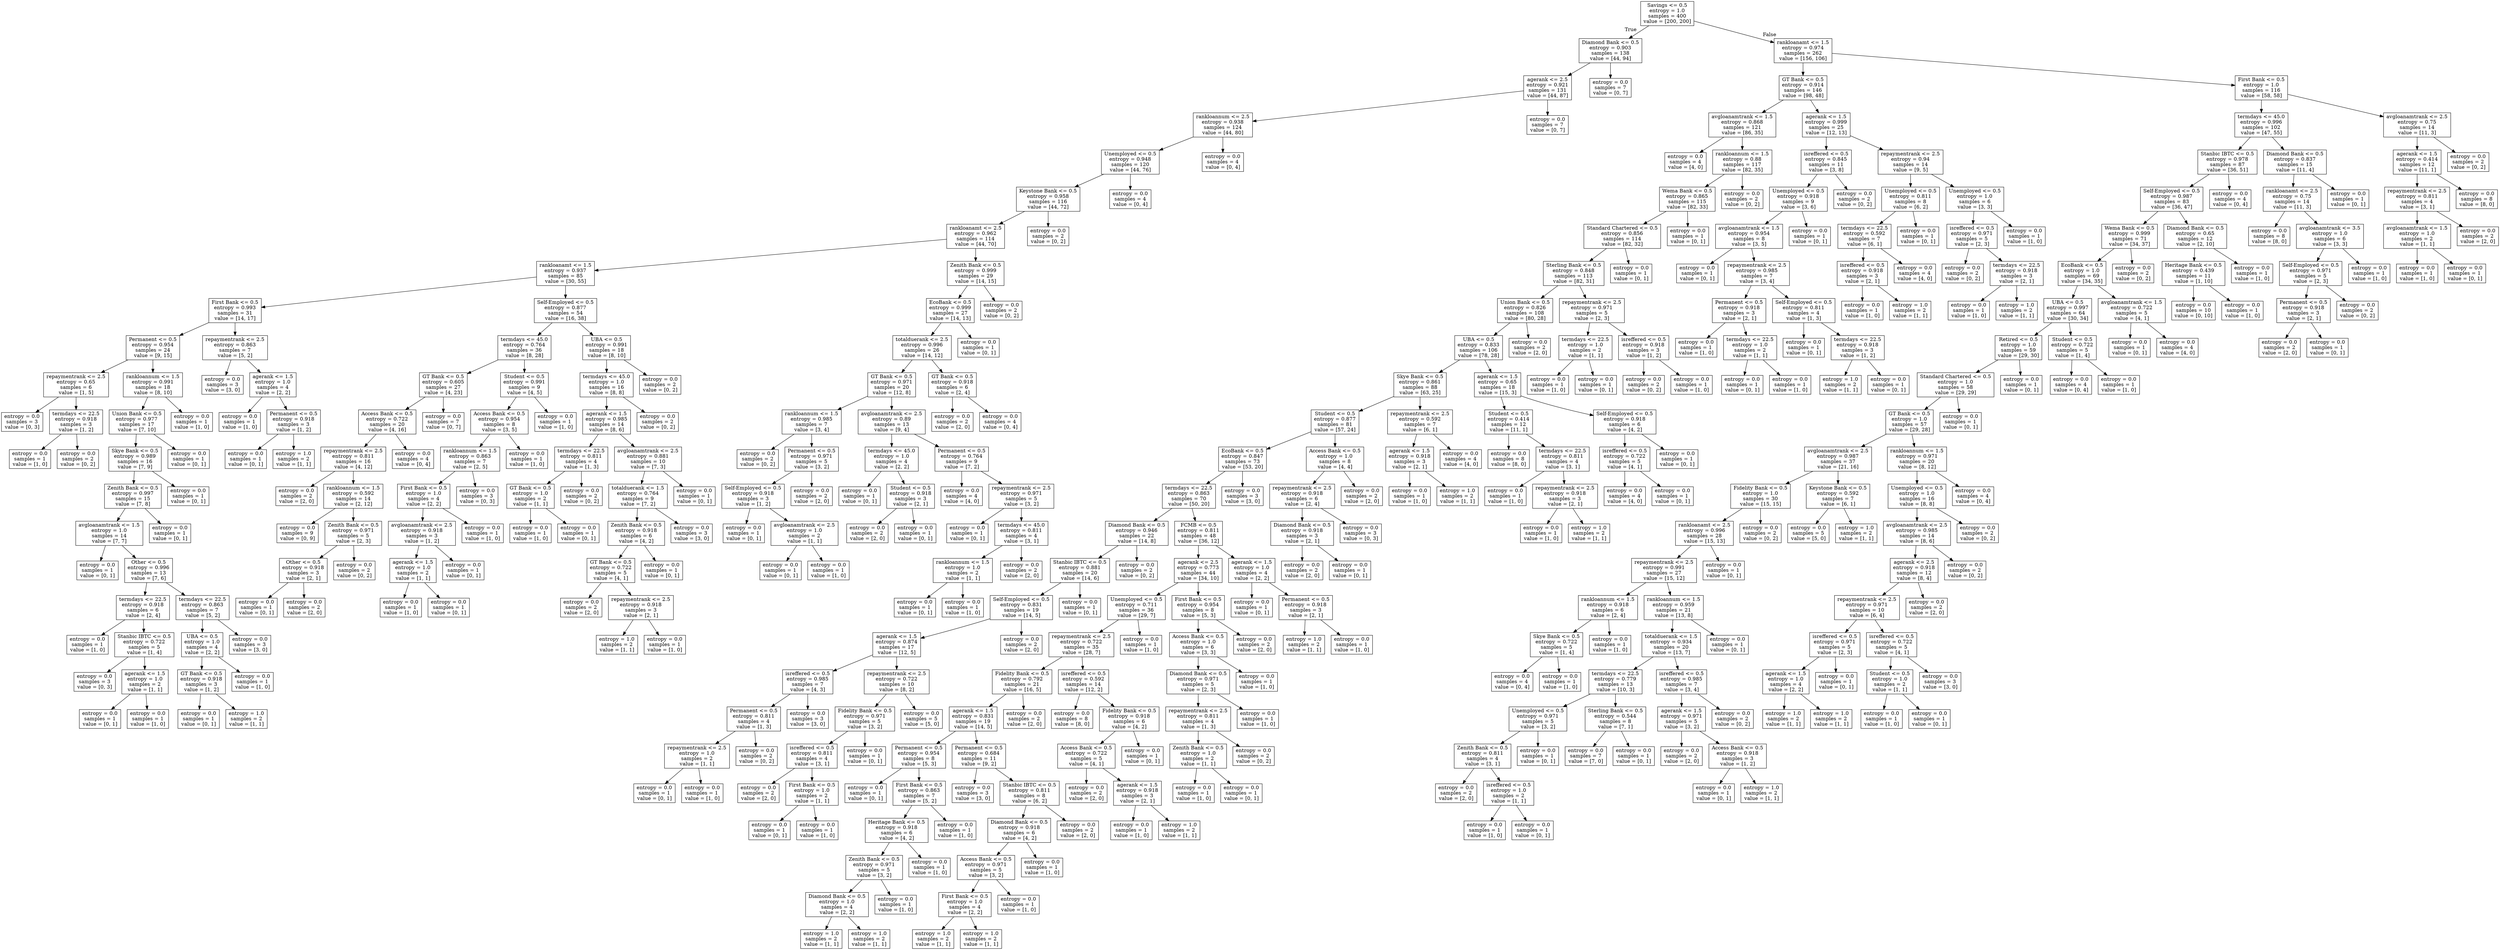 digraph Tree {
node [shape=box] ;
0 [label="Savings <= 0.5\nentropy = 1.0\nsamples = 400\nvalue = [200, 200]"] ;
1 [label="Diamond Bank <= 0.5\nentropy = 0.903\nsamples = 138\nvalue = [44, 94]"] ;
0 -> 1 [labeldistance=2.5, labelangle=45, headlabel="True"] ;
2 [label="agerank <= 2.5\nentropy = 0.921\nsamples = 131\nvalue = [44, 87]"] ;
1 -> 2 ;
3 [label="rankloannum <= 2.5\nentropy = 0.938\nsamples = 124\nvalue = [44, 80]"] ;
2 -> 3 ;
4 [label="Unemployed <= 0.5\nentropy = 0.948\nsamples = 120\nvalue = [44, 76]"] ;
3 -> 4 ;
5 [label="Keystone Bank <= 0.5\nentropy = 0.958\nsamples = 116\nvalue = [44, 72]"] ;
4 -> 5 ;
6 [label="rankloanamt <= 2.5\nentropy = 0.962\nsamples = 114\nvalue = [44, 70]"] ;
5 -> 6 ;
7 [label="rankloanamt <= 1.5\nentropy = 0.937\nsamples = 85\nvalue = [30, 55]"] ;
6 -> 7 ;
8 [label="First Bank <= 0.5\nentropy = 0.993\nsamples = 31\nvalue = [14, 17]"] ;
7 -> 8 ;
9 [label="Permanent <= 0.5\nentropy = 0.954\nsamples = 24\nvalue = [9, 15]"] ;
8 -> 9 ;
10 [label="repaymentrank <= 2.5\nentropy = 0.65\nsamples = 6\nvalue = [1, 5]"] ;
9 -> 10 ;
11 [label="entropy = 0.0\nsamples = 3\nvalue = [0, 3]"] ;
10 -> 11 ;
12 [label="termdays <= 22.5\nentropy = 0.918\nsamples = 3\nvalue = [1, 2]"] ;
10 -> 12 ;
13 [label="entropy = 0.0\nsamples = 1\nvalue = [1, 0]"] ;
12 -> 13 ;
14 [label="entropy = 0.0\nsamples = 2\nvalue = [0, 2]"] ;
12 -> 14 ;
15 [label="rankloannum <= 1.5\nentropy = 0.991\nsamples = 18\nvalue = [8, 10]"] ;
9 -> 15 ;
16 [label="Union Bank <= 0.5\nentropy = 0.977\nsamples = 17\nvalue = [7, 10]"] ;
15 -> 16 ;
17 [label="Skye Bank <= 0.5\nentropy = 0.989\nsamples = 16\nvalue = [7, 9]"] ;
16 -> 17 ;
18 [label="Zenith Bank <= 0.5\nentropy = 0.997\nsamples = 15\nvalue = [7, 8]"] ;
17 -> 18 ;
19 [label="avgloanamtrank <= 1.5\nentropy = 1.0\nsamples = 14\nvalue = [7, 7]"] ;
18 -> 19 ;
20 [label="entropy = 0.0\nsamples = 1\nvalue = [0, 1]"] ;
19 -> 20 ;
21 [label="Other <= 0.5\nentropy = 0.996\nsamples = 13\nvalue = [7, 6]"] ;
19 -> 21 ;
22 [label="termdays <= 22.5\nentropy = 0.918\nsamples = 6\nvalue = [2, 4]"] ;
21 -> 22 ;
23 [label="entropy = 0.0\nsamples = 1\nvalue = [1, 0]"] ;
22 -> 23 ;
24 [label="Stanbic IBTC <= 0.5\nentropy = 0.722\nsamples = 5\nvalue = [1, 4]"] ;
22 -> 24 ;
25 [label="entropy = 0.0\nsamples = 3\nvalue = [0, 3]"] ;
24 -> 25 ;
26 [label="agerank <= 1.5\nentropy = 1.0\nsamples = 2\nvalue = [1, 1]"] ;
24 -> 26 ;
27 [label="entropy = 0.0\nsamples = 1\nvalue = [0, 1]"] ;
26 -> 27 ;
28 [label="entropy = 0.0\nsamples = 1\nvalue = [1, 0]"] ;
26 -> 28 ;
29 [label="termdays <= 22.5\nentropy = 0.863\nsamples = 7\nvalue = [5, 2]"] ;
21 -> 29 ;
30 [label="UBA <= 0.5\nentropy = 1.0\nsamples = 4\nvalue = [2, 2]"] ;
29 -> 30 ;
31 [label="GT Bank <= 0.5\nentropy = 0.918\nsamples = 3\nvalue = [1, 2]"] ;
30 -> 31 ;
32 [label="entropy = 0.0\nsamples = 1\nvalue = [0, 1]"] ;
31 -> 32 ;
33 [label="entropy = 1.0\nsamples = 2\nvalue = [1, 1]"] ;
31 -> 33 ;
34 [label="entropy = 0.0\nsamples = 1\nvalue = [1, 0]"] ;
30 -> 34 ;
35 [label="entropy = 0.0\nsamples = 3\nvalue = [3, 0]"] ;
29 -> 35 ;
36 [label="entropy = 0.0\nsamples = 1\nvalue = [0, 1]"] ;
18 -> 36 ;
37 [label="entropy = 0.0\nsamples = 1\nvalue = [0, 1]"] ;
17 -> 37 ;
38 [label="entropy = 0.0\nsamples = 1\nvalue = [0, 1]"] ;
16 -> 38 ;
39 [label="entropy = 0.0\nsamples = 1\nvalue = [1, 0]"] ;
15 -> 39 ;
40 [label="repaymentrank <= 2.5\nentropy = 0.863\nsamples = 7\nvalue = [5, 2]"] ;
8 -> 40 ;
41 [label="entropy = 0.0\nsamples = 3\nvalue = [3, 0]"] ;
40 -> 41 ;
42 [label="agerank <= 1.5\nentropy = 1.0\nsamples = 4\nvalue = [2, 2]"] ;
40 -> 42 ;
43 [label="entropy = 0.0\nsamples = 1\nvalue = [1, 0]"] ;
42 -> 43 ;
44 [label="Permanent <= 0.5\nentropy = 0.918\nsamples = 3\nvalue = [1, 2]"] ;
42 -> 44 ;
45 [label="entropy = 0.0\nsamples = 1\nvalue = [0, 1]"] ;
44 -> 45 ;
46 [label="entropy = 1.0\nsamples = 2\nvalue = [1, 1]"] ;
44 -> 46 ;
47 [label="Self-Employed <= 0.5\nentropy = 0.877\nsamples = 54\nvalue = [16, 38]"] ;
7 -> 47 ;
48 [label="termdays <= 45.0\nentropy = 0.764\nsamples = 36\nvalue = [8, 28]"] ;
47 -> 48 ;
49 [label="GT Bank <= 0.5\nentropy = 0.605\nsamples = 27\nvalue = [4, 23]"] ;
48 -> 49 ;
50 [label="Access Bank <= 0.5\nentropy = 0.722\nsamples = 20\nvalue = [4, 16]"] ;
49 -> 50 ;
51 [label="repaymentrank <= 2.5\nentropy = 0.811\nsamples = 16\nvalue = [4, 12]"] ;
50 -> 51 ;
52 [label="entropy = 0.0\nsamples = 2\nvalue = [2, 0]"] ;
51 -> 52 ;
53 [label="rankloannum <= 1.5\nentropy = 0.592\nsamples = 14\nvalue = [2, 12]"] ;
51 -> 53 ;
54 [label="entropy = 0.0\nsamples = 9\nvalue = [0, 9]"] ;
53 -> 54 ;
55 [label="Zenith Bank <= 0.5\nentropy = 0.971\nsamples = 5\nvalue = [2, 3]"] ;
53 -> 55 ;
56 [label="Other <= 0.5\nentropy = 0.918\nsamples = 3\nvalue = [2, 1]"] ;
55 -> 56 ;
57 [label="entropy = 0.0\nsamples = 1\nvalue = [0, 1]"] ;
56 -> 57 ;
58 [label="entropy = 0.0\nsamples = 2\nvalue = [2, 0]"] ;
56 -> 58 ;
59 [label="entropy = 0.0\nsamples = 2\nvalue = [0, 2]"] ;
55 -> 59 ;
60 [label="entropy = 0.0\nsamples = 4\nvalue = [0, 4]"] ;
50 -> 60 ;
61 [label="entropy = 0.0\nsamples = 7\nvalue = [0, 7]"] ;
49 -> 61 ;
62 [label="Student <= 0.5\nentropy = 0.991\nsamples = 9\nvalue = [4, 5]"] ;
48 -> 62 ;
63 [label="Access Bank <= 0.5\nentropy = 0.954\nsamples = 8\nvalue = [3, 5]"] ;
62 -> 63 ;
64 [label="rankloannum <= 1.5\nentropy = 0.863\nsamples = 7\nvalue = [2, 5]"] ;
63 -> 64 ;
65 [label="First Bank <= 0.5\nentropy = 1.0\nsamples = 4\nvalue = [2, 2]"] ;
64 -> 65 ;
66 [label="avgloanamtrank <= 2.5\nentropy = 0.918\nsamples = 3\nvalue = [1, 2]"] ;
65 -> 66 ;
67 [label="agerank <= 1.5\nentropy = 1.0\nsamples = 2\nvalue = [1, 1]"] ;
66 -> 67 ;
68 [label="entropy = 0.0\nsamples = 1\nvalue = [1, 0]"] ;
67 -> 68 ;
69 [label="entropy = 0.0\nsamples = 1\nvalue = [0, 1]"] ;
67 -> 69 ;
70 [label="entropy = 0.0\nsamples = 1\nvalue = [0, 1]"] ;
66 -> 70 ;
71 [label="entropy = 0.0\nsamples = 1\nvalue = [1, 0]"] ;
65 -> 71 ;
72 [label="entropy = 0.0\nsamples = 3\nvalue = [0, 3]"] ;
64 -> 72 ;
73 [label="entropy = 0.0\nsamples = 1\nvalue = [1, 0]"] ;
63 -> 73 ;
74 [label="entropy = 0.0\nsamples = 1\nvalue = [1, 0]"] ;
62 -> 74 ;
75 [label="UBA <= 0.5\nentropy = 0.991\nsamples = 18\nvalue = [8, 10]"] ;
47 -> 75 ;
76 [label="termdays <= 45.0\nentropy = 1.0\nsamples = 16\nvalue = [8, 8]"] ;
75 -> 76 ;
77 [label="agerank <= 1.5\nentropy = 0.985\nsamples = 14\nvalue = [8, 6]"] ;
76 -> 77 ;
78 [label="termdays <= 22.5\nentropy = 0.811\nsamples = 4\nvalue = [1, 3]"] ;
77 -> 78 ;
79 [label="GT Bank <= 0.5\nentropy = 1.0\nsamples = 2\nvalue = [1, 1]"] ;
78 -> 79 ;
80 [label="entropy = 0.0\nsamples = 1\nvalue = [1, 0]"] ;
79 -> 80 ;
81 [label="entropy = 0.0\nsamples = 1\nvalue = [0, 1]"] ;
79 -> 81 ;
82 [label="entropy = 0.0\nsamples = 2\nvalue = [0, 2]"] ;
78 -> 82 ;
83 [label="avgloanamtrank <= 2.5\nentropy = 0.881\nsamples = 10\nvalue = [7, 3]"] ;
77 -> 83 ;
84 [label="totalduerank <= 1.5\nentropy = 0.764\nsamples = 9\nvalue = [7, 2]"] ;
83 -> 84 ;
85 [label="Zenith Bank <= 0.5\nentropy = 0.918\nsamples = 6\nvalue = [4, 2]"] ;
84 -> 85 ;
86 [label="GT Bank <= 0.5\nentropy = 0.722\nsamples = 5\nvalue = [4, 1]"] ;
85 -> 86 ;
87 [label="entropy = 0.0\nsamples = 2\nvalue = [2, 0]"] ;
86 -> 87 ;
88 [label="repaymentrank <= 2.5\nentropy = 0.918\nsamples = 3\nvalue = [2, 1]"] ;
86 -> 88 ;
89 [label="entropy = 1.0\nsamples = 2\nvalue = [1, 1]"] ;
88 -> 89 ;
90 [label="entropy = 0.0\nsamples = 1\nvalue = [1, 0]"] ;
88 -> 90 ;
91 [label="entropy = 0.0\nsamples = 1\nvalue = [0, 1]"] ;
85 -> 91 ;
92 [label="entropy = 0.0\nsamples = 3\nvalue = [3, 0]"] ;
84 -> 92 ;
93 [label="entropy = 0.0\nsamples = 1\nvalue = [0, 1]"] ;
83 -> 93 ;
94 [label="entropy = 0.0\nsamples = 2\nvalue = [0, 2]"] ;
76 -> 94 ;
95 [label="entropy = 0.0\nsamples = 2\nvalue = [0, 2]"] ;
75 -> 95 ;
96 [label="Zenith Bank <= 0.5\nentropy = 0.999\nsamples = 29\nvalue = [14, 15]"] ;
6 -> 96 ;
97 [label="EcoBank <= 0.5\nentropy = 0.999\nsamples = 27\nvalue = [14, 13]"] ;
96 -> 97 ;
98 [label="totalduerank <= 2.5\nentropy = 0.996\nsamples = 26\nvalue = [14, 12]"] ;
97 -> 98 ;
99 [label="GT Bank <= 0.5\nentropy = 0.971\nsamples = 20\nvalue = [12, 8]"] ;
98 -> 99 ;
100 [label="rankloannum <= 1.5\nentropy = 0.985\nsamples = 7\nvalue = [3, 4]"] ;
99 -> 100 ;
101 [label="entropy = 0.0\nsamples = 2\nvalue = [0, 2]"] ;
100 -> 101 ;
102 [label="Permanent <= 0.5\nentropy = 0.971\nsamples = 5\nvalue = [3, 2]"] ;
100 -> 102 ;
103 [label="Self-Employed <= 0.5\nentropy = 0.918\nsamples = 3\nvalue = [1, 2]"] ;
102 -> 103 ;
104 [label="entropy = 0.0\nsamples = 1\nvalue = [0, 1]"] ;
103 -> 104 ;
105 [label="avgloanamtrank <= 2.5\nentropy = 1.0\nsamples = 2\nvalue = [1, 1]"] ;
103 -> 105 ;
106 [label="entropy = 0.0\nsamples = 1\nvalue = [0, 1]"] ;
105 -> 106 ;
107 [label="entropy = 0.0\nsamples = 1\nvalue = [1, 0]"] ;
105 -> 107 ;
108 [label="entropy = 0.0\nsamples = 2\nvalue = [2, 0]"] ;
102 -> 108 ;
109 [label="avgloanamtrank <= 2.5\nentropy = 0.89\nsamples = 13\nvalue = [9, 4]"] ;
99 -> 109 ;
110 [label="termdays <= 45.0\nentropy = 1.0\nsamples = 4\nvalue = [2, 2]"] ;
109 -> 110 ;
111 [label="entropy = 0.0\nsamples = 1\nvalue = [0, 1]"] ;
110 -> 111 ;
112 [label="Student <= 0.5\nentropy = 0.918\nsamples = 3\nvalue = [2, 1]"] ;
110 -> 112 ;
113 [label="entropy = 0.0\nsamples = 2\nvalue = [2, 0]"] ;
112 -> 113 ;
114 [label="entropy = 0.0\nsamples = 1\nvalue = [0, 1]"] ;
112 -> 114 ;
115 [label="Permanent <= 0.5\nentropy = 0.764\nsamples = 9\nvalue = [7, 2]"] ;
109 -> 115 ;
116 [label="entropy = 0.0\nsamples = 4\nvalue = [4, 0]"] ;
115 -> 116 ;
117 [label="repaymentrank <= 2.5\nentropy = 0.971\nsamples = 5\nvalue = [3, 2]"] ;
115 -> 117 ;
118 [label="entropy = 0.0\nsamples = 1\nvalue = [0, 1]"] ;
117 -> 118 ;
119 [label="termdays <= 45.0\nentropy = 0.811\nsamples = 4\nvalue = [3, 1]"] ;
117 -> 119 ;
120 [label="rankloannum <= 1.5\nentropy = 1.0\nsamples = 2\nvalue = [1, 1]"] ;
119 -> 120 ;
121 [label="entropy = 0.0\nsamples = 1\nvalue = [0, 1]"] ;
120 -> 121 ;
122 [label="entropy = 0.0\nsamples = 1\nvalue = [1, 0]"] ;
120 -> 122 ;
123 [label="entropy = 0.0\nsamples = 2\nvalue = [2, 0]"] ;
119 -> 123 ;
124 [label="GT Bank <= 0.5\nentropy = 0.918\nsamples = 6\nvalue = [2, 4]"] ;
98 -> 124 ;
125 [label="entropy = 0.0\nsamples = 2\nvalue = [2, 0]"] ;
124 -> 125 ;
126 [label="entropy = 0.0\nsamples = 4\nvalue = [0, 4]"] ;
124 -> 126 ;
127 [label="entropy = 0.0\nsamples = 1\nvalue = [0, 1]"] ;
97 -> 127 ;
128 [label="entropy = 0.0\nsamples = 2\nvalue = [0, 2]"] ;
96 -> 128 ;
129 [label="entropy = 0.0\nsamples = 2\nvalue = [0, 2]"] ;
5 -> 129 ;
130 [label="entropy = 0.0\nsamples = 4\nvalue = [0, 4]"] ;
4 -> 130 ;
131 [label="entropy = 0.0\nsamples = 4\nvalue = [0, 4]"] ;
3 -> 131 ;
132 [label="entropy = 0.0\nsamples = 7\nvalue = [0, 7]"] ;
2 -> 132 ;
133 [label="entropy = 0.0\nsamples = 7\nvalue = [0, 7]"] ;
1 -> 133 ;
134 [label="rankloanamt <= 1.5\nentropy = 0.974\nsamples = 262\nvalue = [156, 106]"] ;
0 -> 134 [labeldistance=2.5, labelangle=-45, headlabel="False"] ;
135 [label="GT Bank <= 0.5\nentropy = 0.914\nsamples = 146\nvalue = [98, 48]"] ;
134 -> 135 ;
136 [label="avgloanamtrank <= 1.5\nentropy = 0.868\nsamples = 121\nvalue = [86, 35]"] ;
135 -> 136 ;
137 [label="entropy = 0.0\nsamples = 4\nvalue = [4, 0]"] ;
136 -> 137 ;
138 [label="rankloannum <= 1.5\nentropy = 0.88\nsamples = 117\nvalue = [82, 35]"] ;
136 -> 138 ;
139 [label="Wema Bank <= 0.5\nentropy = 0.865\nsamples = 115\nvalue = [82, 33]"] ;
138 -> 139 ;
140 [label="Standard Chartered <= 0.5\nentropy = 0.856\nsamples = 114\nvalue = [82, 32]"] ;
139 -> 140 ;
141 [label="Sterling Bank <= 0.5\nentropy = 0.848\nsamples = 113\nvalue = [82, 31]"] ;
140 -> 141 ;
142 [label="Union Bank <= 0.5\nentropy = 0.826\nsamples = 108\nvalue = [80, 28]"] ;
141 -> 142 ;
143 [label="UBA <= 0.5\nentropy = 0.833\nsamples = 106\nvalue = [78, 28]"] ;
142 -> 143 ;
144 [label="Skye Bank <= 0.5\nentropy = 0.861\nsamples = 88\nvalue = [63, 25]"] ;
143 -> 144 ;
145 [label="Student <= 0.5\nentropy = 0.877\nsamples = 81\nvalue = [57, 24]"] ;
144 -> 145 ;
146 [label="EcoBank <= 0.5\nentropy = 0.847\nsamples = 73\nvalue = [53, 20]"] ;
145 -> 146 ;
147 [label="termdays <= 22.5\nentropy = 0.863\nsamples = 70\nvalue = [50, 20]"] ;
146 -> 147 ;
148 [label="Diamond Bank <= 0.5\nentropy = 0.946\nsamples = 22\nvalue = [14, 8]"] ;
147 -> 148 ;
149 [label="Stanbic IBTC <= 0.5\nentropy = 0.881\nsamples = 20\nvalue = [14, 6]"] ;
148 -> 149 ;
150 [label="Self-Employed <= 0.5\nentropy = 0.831\nsamples = 19\nvalue = [14, 5]"] ;
149 -> 150 ;
151 [label="agerank <= 1.5\nentropy = 0.874\nsamples = 17\nvalue = [12, 5]"] ;
150 -> 151 ;
152 [label="isreffered <= 0.5\nentropy = 0.985\nsamples = 7\nvalue = [4, 3]"] ;
151 -> 152 ;
153 [label="Permanent <= 0.5\nentropy = 0.811\nsamples = 4\nvalue = [1, 3]"] ;
152 -> 153 ;
154 [label="repaymentrank <= 2.5\nentropy = 1.0\nsamples = 2\nvalue = [1, 1]"] ;
153 -> 154 ;
155 [label="entropy = 0.0\nsamples = 1\nvalue = [0, 1]"] ;
154 -> 155 ;
156 [label="entropy = 0.0\nsamples = 1\nvalue = [1, 0]"] ;
154 -> 156 ;
157 [label="entropy = 0.0\nsamples = 2\nvalue = [0, 2]"] ;
153 -> 157 ;
158 [label="entropy = 0.0\nsamples = 3\nvalue = [3, 0]"] ;
152 -> 158 ;
159 [label="repaymentrank <= 2.5\nentropy = 0.722\nsamples = 10\nvalue = [8, 2]"] ;
151 -> 159 ;
160 [label="Fidelity Bank <= 0.5\nentropy = 0.971\nsamples = 5\nvalue = [3, 2]"] ;
159 -> 160 ;
161 [label="isreffered <= 0.5\nentropy = 0.811\nsamples = 4\nvalue = [3, 1]"] ;
160 -> 161 ;
162 [label="entropy = 0.0\nsamples = 2\nvalue = [2, 0]"] ;
161 -> 162 ;
163 [label="First Bank <= 0.5\nentropy = 1.0\nsamples = 2\nvalue = [1, 1]"] ;
161 -> 163 ;
164 [label="entropy = 0.0\nsamples = 1\nvalue = [0, 1]"] ;
163 -> 164 ;
165 [label="entropy = 0.0\nsamples = 1\nvalue = [1, 0]"] ;
163 -> 165 ;
166 [label="entropy = 0.0\nsamples = 1\nvalue = [0, 1]"] ;
160 -> 166 ;
167 [label="entropy = 0.0\nsamples = 5\nvalue = [5, 0]"] ;
159 -> 167 ;
168 [label="entropy = 0.0\nsamples = 2\nvalue = [2, 0]"] ;
150 -> 168 ;
169 [label="entropy = 0.0\nsamples = 1\nvalue = [0, 1]"] ;
149 -> 169 ;
170 [label="entropy = 0.0\nsamples = 2\nvalue = [0, 2]"] ;
148 -> 170 ;
171 [label="FCMB <= 0.5\nentropy = 0.811\nsamples = 48\nvalue = [36, 12]"] ;
147 -> 171 ;
172 [label="agerank <= 2.5\nentropy = 0.773\nsamples = 44\nvalue = [34, 10]"] ;
171 -> 172 ;
173 [label="Unemployed <= 0.5\nentropy = 0.711\nsamples = 36\nvalue = [29, 7]"] ;
172 -> 173 ;
174 [label="repaymentrank <= 2.5\nentropy = 0.722\nsamples = 35\nvalue = [28, 7]"] ;
173 -> 174 ;
175 [label="Fidelity Bank <= 0.5\nentropy = 0.792\nsamples = 21\nvalue = [16, 5]"] ;
174 -> 175 ;
176 [label="agerank <= 1.5\nentropy = 0.831\nsamples = 19\nvalue = [14, 5]"] ;
175 -> 176 ;
177 [label="Permanent <= 0.5\nentropy = 0.954\nsamples = 8\nvalue = [5, 3]"] ;
176 -> 177 ;
178 [label="entropy = 0.0\nsamples = 1\nvalue = [0, 1]"] ;
177 -> 178 ;
179 [label="First Bank <= 0.5\nentropy = 0.863\nsamples = 7\nvalue = [5, 2]"] ;
177 -> 179 ;
180 [label="Heritage Bank <= 0.5\nentropy = 0.918\nsamples = 6\nvalue = [4, 2]"] ;
179 -> 180 ;
181 [label="Zenith Bank <= 0.5\nentropy = 0.971\nsamples = 5\nvalue = [3, 2]"] ;
180 -> 181 ;
182 [label="Diamond Bank <= 0.5\nentropy = 1.0\nsamples = 4\nvalue = [2, 2]"] ;
181 -> 182 ;
183 [label="entropy = 1.0\nsamples = 2\nvalue = [1, 1]"] ;
182 -> 183 ;
184 [label="entropy = 1.0\nsamples = 2\nvalue = [1, 1]"] ;
182 -> 184 ;
185 [label="entropy = 0.0\nsamples = 1\nvalue = [1, 0]"] ;
181 -> 185 ;
186 [label="entropy = 0.0\nsamples = 1\nvalue = [1, 0]"] ;
180 -> 186 ;
187 [label="entropy = 0.0\nsamples = 1\nvalue = [1, 0]"] ;
179 -> 187 ;
188 [label="Permanent <= 0.5\nentropy = 0.684\nsamples = 11\nvalue = [9, 2]"] ;
176 -> 188 ;
189 [label="entropy = 0.0\nsamples = 3\nvalue = [3, 0]"] ;
188 -> 189 ;
190 [label="Stanbic IBTC <= 0.5\nentropy = 0.811\nsamples = 8\nvalue = [6, 2]"] ;
188 -> 190 ;
191 [label="Diamond Bank <= 0.5\nentropy = 0.918\nsamples = 6\nvalue = [4, 2]"] ;
190 -> 191 ;
192 [label="Access Bank <= 0.5\nentropy = 0.971\nsamples = 5\nvalue = [3, 2]"] ;
191 -> 192 ;
193 [label="First Bank <= 0.5\nentropy = 1.0\nsamples = 4\nvalue = [2, 2]"] ;
192 -> 193 ;
194 [label="entropy = 1.0\nsamples = 2\nvalue = [1, 1]"] ;
193 -> 194 ;
195 [label="entropy = 1.0\nsamples = 2\nvalue = [1, 1]"] ;
193 -> 195 ;
196 [label="entropy = 0.0\nsamples = 1\nvalue = [1, 0]"] ;
192 -> 196 ;
197 [label="entropy = 0.0\nsamples = 1\nvalue = [1, 0]"] ;
191 -> 197 ;
198 [label="entropy = 0.0\nsamples = 2\nvalue = [2, 0]"] ;
190 -> 198 ;
199 [label="entropy = 0.0\nsamples = 2\nvalue = [2, 0]"] ;
175 -> 199 ;
200 [label="isreffered <= 0.5\nentropy = 0.592\nsamples = 14\nvalue = [12, 2]"] ;
174 -> 200 ;
201 [label="entropy = 0.0\nsamples = 8\nvalue = [8, 0]"] ;
200 -> 201 ;
202 [label="Fidelity Bank <= 0.5\nentropy = 0.918\nsamples = 6\nvalue = [4, 2]"] ;
200 -> 202 ;
203 [label="Access Bank <= 0.5\nentropy = 0.722\nsamples = 5\nvalue = [4, 1]"] ;
202 -> 203 ;
204 [label="entropy = 0.0\nsamples = 2\nvalue = [2, 0]"] ;
203 -> 204 ;
205 [label="agerank <= 1.5\nentropy = 0.918\nsamples = 3\nvalue = [2, 1]"] ;
203 -> 205 ;
206 [label="entropy = 0.0\nsamples = 1\nvalue = [1, 0]"] ;
205 -> 206 ;
207 [label="entropy = 1.0\nsamples = 2\nvalue = [1, 1]"] ;
205 -> 207 ;
208 [label="entropy = 0.0\nsamples = 1\nvalue = [0, 1]"] ;
202 -> 208 ;
209 [label="entropy = 0.0\nsamples = 1\nvalue = [1, 0]"] ;
173 -> 209 ;
210 [label="First Bank <= 0.5\nentropy = 0.954\nsamples = 8\nvalue = [5, 3]"] ;
172 -> 210 ;
211 [label="Access Bank <= 0.5\nentropy = 1.0\nsamples = 6\nvalue = [3, 3]"] ;
210 -> 211 ;
212 [label="Diamond Bank <= 0.5\nentropy = 0.971\nsamples = 5\nvalue = [2, 3]"] ;
211 -> 212 ;
213 [label="repaymentrank <= 2.5\nentropy = 0.811\nsamples = 4\nvalue = [1, 3]"] ;
212 -> 213 ;
214 [label="Zenith Bank <= 0.5\nentropy = 1.0\nsamples = 2\nvalue = [1, 1]"] ;
213 -> 214 ;
215 [label="entropy = 0.0\nsamples = 1\nvalue = [1, 0]"] ;
214 -> 215 ;
216 [label="entropy = 0.0\nsamples = 1\nvalue = [0, 1]"] ;
214 -> 216 ;
217 [label="entropy = 0.0\nsamples = 2\nvalue = [0, 2]"] ;
213 -> 217 ;
218 [label="entropy = 0.0\nsamples = 1\nvalue = [1, 0]"] ;
212 -> 218 ;
219 [label="entropy = 0.0\nsamples = 1\nvalue = [1, 0]"] ;
211 -> 219 ;
220 [label="entropy = 0.0\nsamples = 2\nvalue = [2, 0]"] ;
210 -> 220 ;
221 [label="agerank <= 1.5\nentropy = 1.0\nsamples = 4\nvalue = [2, 2]"] ;
171 -> 221 ;
222 [label="entropy = 0.0\nsamples = 1\nvalue = [0, 1]"] ;
221 -> 222 ;
223 [label="Permanent <= 0.5\nentropy = 0.918\nsamples = 3\nvalue = [2, 1]"] ;
221 -> 223 ;
224 [label="entropy = 1.0\nsamples = 2\nvalue = [1, 1]"] ;
223 -> 224 ;
225 [label="entropy = 0.0\nsamples = 1\nvalue = [1, 0]"] ;
223 -> 225 ;
226 [label="entropy = 0.0\nsamples = 3\nvalue = [3, 0]"] ;
146 -> 226 ;
227 [label="Access Bank <= 0.5\nentropy = 1.0\nsamples = 8\nvalue = [4, 4]"] ;
145 -> 227 ;
228 [label="repaymentrank <= 2.5\nentropy = 0.918\nsamples = 6\nvalue = [2, 4]"] ;
227 -> 228 ;
229 [label="Diamond Bank <= 0.5\nentropy = 0.918\nsamples = 3\nvalue = [2, 1]"] ;
228 -> 229 ;
230 [label="entropy = 0.0\nsamples = 2\nvalue = [2, 0]"] ;
229 -> 230 ;
231 [label="entropy = 0.0\nsamples = 1\nvalue = [0, 1]"] ;
229 -> 231 ;
232 [label="entropy = 0.0\nsamples = 3\nvalue = [0, 3]"] ;
228 -> 232 ;
233 [label="entropy = 0.0\nsamples = 2\nvalue = [2, 0]"] ;
227 -> 233 ;
234 [label="repaymentrank <= 2.5\nentropy = 0.592\nsamples = 7\nvalue = [6, 1]"] ;
144 -> 234 ;
235 [label="agerank <= 1.5\nentropy = 0.918\nsamples = 3\nvalue = [2, 1]"] ;
234 -> 235 ;
236 [label="entropy = 0.0\nsamples = 1\nvalue = [1, 0]"] ;
235 -> 236 ;
237 [label="entropy = 1.0\nsamples = 2\nvalue = [1, 1]"] ;
235 -> 237 ;
238 [label="entropy = 0.0\nsamples = 4\nvalue = [4, 0]"] ;
234 -> 238 ;
239 [label="agerank <= 1.5\nentropy = 0.65\nsamples = 18\nvalue = [15, 3]"] ;
143 -> 239 ;
240 [label="Student <= 0.5\nentropy = 0.414\nsamples = 12\nvalue = [11, 1]"] ;
239 -> 240 ;
241 [label="entropy = 0.0\nsamples = 8\nvalue = [8, 0]"] ;
240 -> 241 ;
242 [label="termdays <= 22.5\nentropy = 0.811\nsamples = 4\nvalue = [3, 1]"] ;
240 -> 242 ;
243 [label="entropy = 0.0\nsamples = 1\nvalue = [1, 0]"] ;
242 -> 243 ;
244 [label="repaymentrank <= 2.5\nentropy = 0.918\nsamples = 3\nvalue = [2, 1]"] ;
242 -> 244 ;
245 [label="entropy = 0.0\nsamples = 1\nvalue = [1, 0]"] ;
244 -> 245 ;
246 [label="entropy = 1.0\nsamples = 2\nvalue = [1, 1]"] ;
244 -> 246 ;
247 [label="Self-Employed <= 0.5\nentropy = 0.918\nsamples = 6\nvalue = [4, 2]"] ;
239 -> 247 ;
248 [label="isreffered <= 0.5\nentropy = 0.722\nsamples = 5\nvalue = [4, 1]"] ;
247 -> 248 ;
249 [label="entropy = 0.0\nsamples = 4\nvalue = [4, 0]"] ;
248 -> 249 ;
250 [label="entropy = 0.0\nsamples = 1\nvalue = [0, 1]"] ;
248 -> 250 ;
251 [label="entropy = 0.0\nsamples = 1\nvalue = [0, 1]"] ;
247 -> 251 ;
252 [label="entropy = 0.0\nsamples = 2\nvalue = [2, 0]"] ;
142 -> 252 ;
253 [label="repaymentrank <= 2.5\nentropy = 0.971\nsamples = 5\nvalue = [2, 3]"] ;
141 -> 253 ;
254 [label="termdays <= 22.5\nentropy = 1.0\nsamples = 2\nvalue = [1, 1]"] ;
253 -> 254 ;
255 [label="entropy = 0.0\nsamples = 1\nvalue = [1, 0]"] ;
254 -> 255 ;
256 [label="entropy = 0.0\nsamples = 1\nvalue = [0, 1]"] ;
254 -> 256 ;
257 [label="isreffered <= 0.5\nentropy = 0.918\nsamples = 3\nvalue = [1, 2]"] ;
253 -> 257 ;
258 [label="entropy = 0.0\nsamples = 2\nvalue = [0, 2]"] ;
257 -> 258 ;
259 [label="entropy = 0.0\nsamples = 1\nvalue = [1, 0]"] ;
257 -> 259 ;
260 [label="entropy = 0.0\nsamples = 1\nvalue = [0, 1]"] ;
140 -> 260 ;
261 [label="entropy = 0.0\nsamples = 1\nvalue = [0, 1]"] ;
139 -> 261 ;
262 [label="entropy = 0.0\nsamples = 2\nvalue = [0, 2]"] ;
138 -> 262 ;
263 [label="agerank <= 1.5\nentropy = 0.999\nsamples = 25\nvalue = [12, 13]"] ;
135 -> 263 ;
264 [label="isreffered <= 0.5\nentropy = 0.845\nsamples = 11\nvalue = [3, 8]"] ;
263 -> 264 ;
265 [label="Unemployed <= 0.5\nentropy = 0.918\nsamples = 9\nvalue = [3, 6]"] ;
264 -> 265 ;
266 [label="avgloanamtrank <= 1.5\nentropy = 0.954\nsamples = 8\nvalue = [3, 5]"] ;
265 -> 266 ;
267 [label="entropy = 0.0\nsamples = 1\nvalue = [0, 1]"] ;
266 -> 267 ;
268 [label="repaymentrank <= 2.5\nentropy = 0.985\nsamples = 7\nvalue = [3, 4]"] ;
266 -> 268 ;
269 [label="Permanent <= 0.5\nentropy = 0.918\nsamples = 3\nvalue = [2, 1]"] ;
268 -> 269 ;
270 [label="entropy = 0.0\nsamples = 1\nvalue = [1, 0]"] ;
269 -> 270 ;
271 [label="termdays <= 22.5\nentropy = 1.0\nsamples = 2\nvalue = [1, 1]"] ;
269 -> 271 ;
272 [label="entropy = 0.0\nsamples = 1\nvalue = [0, 1]"] ;
271 -> 272 ;
273 [label="entropy = 0.0\nsamples = 1\nvalue = [1, 0]"] ;
271 -> 273 ;
274 [label="Self-Employed <= 0.5\nentropy = 0.811\nsamples = 4\nvalue = [1, 3]"] ;
268 -> 274 ;
275 [label="entropy = 0.0\nsamples = 1\nvalue = [0, 1]"] ;
274 -> 275 ;
276 [label="termdays <= 22.5\nentropy = 0.918\nsamples = 3\nvalue = [1, 2]"] ;
274 -> 276 ;
277 [label="entropy = 1.0\nsamples = 2\nvalue = [1, 1]"] ;
276 -> 277 ;
278 [label="entropy = 0.0\nsamples = 1\nvalue = [0, 1]"] ;
276 -> 278 ;
279 [label="entropy = 0.0\nsamples = 1\nvalue = [0, 1]"] ;
265 -> 279 ;
280 [label="entropy = 0.0\nsamples = 2\nvalue = [0, 2]"] ;
264 -> 280 ;
281 [label="repaymentrank <= 2.5\nentropy = 0.94\nsamples = 14\nvalue = [9, 5]"] ;
263 -> 281 ;
282 [label="Unemployed <= 0.5\nentropy = 0.811\nsamples = 8\nvalue = [6, 2]"] ;
281 -> 282 ;
283 [label="termdays <= 22.5\nentropy = 0.592\nsamples = 7\nvalue = [6, 1]"] ;
282 -> 283 ;
284 [label="isreffered <= 0.5\nentropy = 0.918\nsamples = 3\nvalue = [2, 1]"] ;
283 -> 284 ;
285 [label="entropy = 0.0\nsamples = 1\nvalue = [1, 0]"] ;
284 -> 285 ;
286 [label="entropy = 1.0\nsamples = 2\nvalue = [1, 1]"] ;
284 -> 286 ;
287 [label="entropy = 0.0\nsamples = 4\nvalue = [4, 0]"] ;
283 -> 287 ;
288 [label="entropy = 0.0\nsamples = 1\nvalue = [0, 1]"] ;
282 -> 288 ;
289 [label="Unemployed <= 0.5\nentropy = 1.0\nsamples = 6\nvalue = [3, 3]"] ;
281 -> 289 ;
290 [label="isreffered <= 0.5\nentropy = 0.971\nsamples = 5\nvalue = [2, 3]"] ;
289 -> 290 ;
291 [label="entropy = 0.0\nsamples = 2\nvalue = [0, 2]"] ;
290 -> 291 ;
292 [label="termdays <= 22.5\nentropy = 0.918\nsamples = 3\nvalue = [2, 1]"] ;
290 -> 292 ;
293 [label="entropy = 0.0\nsamples = 1\nvalue = [1, 0]"] ;
292 -> 293 ;
294 [label="entropy = 1.0\nsamples = 2\nvalue = [1, 1]"] ;
292 -> 294 ;
295 [label="entropy = 0.0\nsamples = 1\nvalue = [1, 0]"] ;
289 -> 295 ;
296 [label="First Bank <= 0.5\nentropy = 1.0\nsamples = 116\nvalue = [58, 58]"] ;
134 -> 296 ;
297 [label="termdays <= 45.0\nentropy = 0.996\nsamples = 102\nvalue = [47, 55]"] ;
296 -> 297 ;
298 [label="Stanbic IBTC <= 0.5\nentropy = 0.978\nsamples = 87\nvalue = [36, 51]"] ;
297 -> 298 ;
299 [label="Self-Employed <= 0.5\nentropy = 0.987\nsamples = 83\nvalue = [36, 47]"] ;
298 -> 299 ;
300 [label="Wema Bank <= 0.5\nentropy = 0.999\nsamples = 71\nvalue = [34, 37]"] ;
299 -> 300 ;
301 [label="EcoBank <= 0.5\nentropy = 1.0\nsamples = 69\nvalue = [34, 35]"] ;
300 -> 301 ;
302 [label="UBA <= 0.5\nentropy = 0.997\nsamples = 64\nvalue = [30, 34]"] ;
301 -> 302 ;
303 [label="Retired <= 0.5\nentropy = 1.0\nsamples = 59\nvalue = [29, 30]"] ;
302 -> 303 ;
304 [label="Standard Chartered <= 0.5\nentropy = 1.0\nsamples = 58\nvalue = [29, 29]"] ;
303 -> 304 ;
305 [label="GT Bank <= 0.5\nentropy = 1.0\nsamples = 57\nvalue = [29, 28]"] ;
304 -> 305 ;
306 [label="avgloanamtrank <= 2.5\nentropy = 0.987\nsamples = 37\nvalue = [21, 16]"] ;
305 -> 306 ;
307 [label="Fidelity Bank <= 0.5\nentropy = 1.0\nsamples = 30\nvalue = [15, 15]"] ;
306 -> 307 ;
308 [label="rankloanamt <= 2.5\nentropy = 0.996\nsamples = 28\nvalue = [15, 13]"] ;
307 -> 308 ;
309 [label="repaymentrank <= 2.5\nentropy = 0.991\nsamples = 27\nvalue = [15, 12]"] ;
308 -> 309 ;
310 [label="rankloannum <= 1.5\nentropy = 0.918\nsamples = 6\nvalue = [2, 4]"] ;
309 -> 310 ;
311 [label="Skye Bank <= 0.5\nentropy = 0.722\nsamples = 5\nvalue = [1, 4]"] ;
310 -> 311 ;
312 [label="entropy = 0.0\nsamples = 4\nvalue = [0, 4]"] ;
311 -> 312 ;
313 [label="entropy = 0.0\nsamples = 1\nvalue = [1, 0]"] ;
311 -> 313 ;
314 [label="entropy = 0.0\nsamples = 1\nvalue = [1, 0]"] ;
310 -> 314 ;
315 [label="rankloannum <= 1.5\nentropy = 0.959\nsamples = 21\nvalue = [13, 8]"] ;
309 -> 315 ;
316 [label="totalduerank <= 1.5\nentropy = 0.934\nsamples = 20\nvalue = [13, 7]"] ;
315 -> 316 ;
317 [label="termdays <= 22.5\nentropy = 0.779\nsamples = 13\nvalue = [10, 3]"] ;
316 -> 317 ;
318 [label="Unemployed <= 0.5\nentropy = 0.971\nsamples = 5\nvalue = [3, 2]"] ;
317 -> 318 ;
319 [label="Zenith Bank <= 0.5\nentropy = 0.811\nsamples = 4\nvalue = [3, 1]"] ;
318 -> 319 ;
320 [label="entropy = 0.0\nsamples = 2\nvalue = [2, 0]"] ;
319 -> 320 ;
321 [label="isreffered <= 0.5\nentropy = 1.0\nsamples = 2\nvalue = [1, 1]"] ;
319 -> 321 ;
322 [label="entropy = 0.0\nsamples = 1\nvalue = [1, 0]"] ;
321 -> 322 ;
323 [label="entropy = 0.0\nsamples = 1\nvalue = [0, 1]"] ;
321 -> 323 ;
324 [label="entropy = 0.0\nsamples = 1\nvalue = [0, 1]"] ;
318 -> 324 ;
325 [label="Sterling Bank <= 0.5\nentropy = 0.544\nsamples = 8\nvalue = [7, 1]"] ;
317 -> 325 ;
326 [label="entropy = 0.0\nsamples = 7\nvalue = [7, 0]"] ;
325 -> 326 ;
327 [label="entropy = 0.0\nsamples = 1\nvalue = [0, 1]"] ;
325 -> 327 ;
328 [label="isreffered <= 0.5\nentropy = 0.985\nsamples = 7\nvalue = [3, 4]"] ;
316 -> 328 ;
329 [label="agerank <= 1.5\nentropy = 0.971\nsamples = 5\nvalue = [3, 2]"] ;
328 -> 329 ;
330 [label="entropy = 0.0\nsamples = 2\nvalue = [2, 0]"] ;
329 -> 330 ;
331 [label="Access Bank <= 0.5\nentropy = 0.918\nsamples = 3\nvalue = [1, 2]"] ;
329 -> 331 ;
332 [label="entropy = 0.0\nsamples = 1\nvalue = [0, 1]"] ;
331 -> 332 ;
333 [label="entropy = 1.0\nsamples = 2\nvalue = [1, 1]"] ;
331 -> 333 ;
334 [label="entropy = 0.0\nsamples = 2\nvalue = [0, 2]"] ;
328 -> 334 ;
335 [label="entropy = 0.0\nsamples = 1\nvalue = [0, 1]"] ;
315 -> 335 ;
336 [label="entropy = 0.0\nsamples = 1\nvalue = [0, 1]"] ;
308 -> 336 ;
337 [label="entropy = 0.0\nsamples = 2\nvalue = [0, 2]"] ;
307 -> 337 ;
338 [label="Keystone Bank <= 0.5\nentropy = 0.592\nsamples = 7\nvalue = [6, 1]"] ;
306 -> 338 ;
339 [label="entropy = 0.0\nsamples = 5\nvalue = [5, 0]"] ;
338 -> 339 ;
340 [label="entropy = 1.0\nsamples = 2\nvalue = [1, 1]"] ;
338 -> 340 ;
341 [label="rankloannum <= 1.5\nentropy = 0.971\nsamples = 20\nvalue = [8, 12]"] ;
305 -> 341 ;
342 [label="Unemployed <= 0.5\nentropy = 1.0\nsamples = 16\nvalue = [8, 8]"] ;
341 -> 342 ;
343 [label="avgloanamtrank <= 2.5\nentropy = 0.985\nsamples = 14\nvalue = [8, 6]"] ;
342 -> 343 ;
344 [label="agerank <= 2.5\nentropy = 0.918\nsamples = 12\nvalue = [8, 4]"] ;
343 -> 344 ;
345 [label="repaymentrank <= 2.5\nentropy = 0.971\nsamples = 10\nvalue = [6, 4]"] ;
344 -> 345 ;
346 [label="isreffered <= 0.5\nentropy = 0.971\nsamples = 5\nvalue = [2, 3]"] ;
345 -> 346 ;
347 [label="agerank <= 1.5\nentropy = 1.0\nsamples = 4\nvalue = [2, 2]"] ;
346 -> 347 ;
348 [label="entropy = 1.0\nsamples = 2\nvalue = [1, 1]"] ;
347 -> 348 ;
349 [label="entropy = 1.0\nsamples = 2\nvalue = [1, 1]"] ;
347 -> 349 ;
350 [label="entropy = 0.0\nsamples = 1\nvalue = [0, 1]"] ;
346 -> 350 ;
351 [label="isreffered <= 0.5\nentropy = 0.722\nsamples = 5\nvalue = [4, 1]"] ;
345 -> 351 ;
352 [label="Student <= 0.5\nentropy = 1.0\nsamples = 2\nvalue = [1, 1]"] ;
351 -> 352 ;
353 [label="entropy = 0.0\nsamples = 1\nvalue = [1, 0]"] ;
352 -> 353 ;
354 [label="entropy = 0.0\nsamples = 1\nvalue = [0, 1]"] ;
352 -> 354 ;
355 [label="entropy = 0.0\nsamples = 3\nvalue = [3, 0]"] ;
351 -> 355 ;
356 [label="entropy = 0.0\nsamples = 2\nvalue = [2, 0]"] ;
344 -> 356 ;
357 [label="entropy = 0.0\nsamples = 2\nvalue = [0, 2]"] ;
343 -> 357 ;
358 [label="entropy = 0.0\nsamples = 2\nvalue = [0, 2]"] ;
342 -> 358 ;
359 [label="entropy = 0.0\nsamples = 4\nvalue = [0, 4]"] ;
341 -> 359 ;
360 [label="entropy = 0.0\nsamples = 1\nvalue = [0, 1]"] ;
304 -> 360 ;
361 [label="entropy = 0.0\nsamples = 1\nvalue = [0, 1]"] ;
303 -> 361 ;
362 [label="Student <= 0.5\nentropy = 0.722\nsamples = 5\nvalue = [1, 4]"] ;
302 -> 362 ;
363 [label="entropy = 0.0\nsamples = 4\nvalue = [0, 4]"] ;
362 -> 363 ;
364 [label="entropy = 0.0\nsamples = 1\nvalue = [1, 0]"] ;
362 -> 364 ;
365 [label="avgloanamtrank <= 1.5\nentropy = 0.722\nsamples = 5\nvalue = [4, 1]"] ;
301 -> 365 ;
366 [label="entropy = 0.0\nsamples = 1\nvalue = [0, 1]"] ;
365 -> 366 ;
367 [label="entropy = 0.0\nsamples = 4\nvalue = [4, 0]"] ;
365 -> 367 ;
368 [label="entropy = 0.0\nsamples = 2\nvalue = [0, 2]"] ;
300 -> 368 ;
369 [label="Diamond Bank <= 0.5\nentropy = 0.65\nsamples = 12\nvalue = [2, 10]"] ;
299 -> 369 ;
370 [label="Heritage Bank <= 0.5\nentropy = 0.439\nsamples = 11\nvalue = [1, 10]"] ;
369 -> 370 ;
371 [label="entropy = 0.0\nsamples = 10\nvalue = [0, 10]"] ;
370 -> 371 ;
372 [label="entropy = 0.0\nsamples = 1\nvalue = [1, 0]"] ;
370 -> 372 ;
373 [label="entropy = 0.0\nsamples = 1\nvalue = [1, 0]"] ;
369 -> 373 ;
374 [label="entropy = 0.0\nsamples = 4\nvalue = [0, 4]"] ;
298 -> 374 ;
375 [label="Diamond Bank <= 0.5\nentropy = 0.837\nsamples = 15\nvalue = [11, 4]"] ;
297 -> 375 ;
376 [label="rankloanamt <= 2.5\nentropy = 0.75\nsamples = 14\nvalue = [11, 3]"] ;
375 -> 376 ;
377 [label="entropy = 0.0\nsamples = 8\nvalue = [8, 0]"] ;
376 -> 377 ;
378 [label="avgloanamtrank <= 3.5\nentropy = 1.0\nsamples = 6\nvalue = [3, 3]"] ;
376 -> 378 ;
379 [label="Self-Employed <= 0.5\nentropy = 0.971\nsamples = 5\nvalue = [2, 3]"] ;
378 -> 379 ;
380 [label="Permanent <= 0.5\nentropy = 0.918\nsamples = 3\nvalue = [2, 1]"] ;
379 -> 380 ;
381 [label="entropy = 0.0\nsamples = 2\nvalue = [2, 0]"] ;
380 -> 381 ;
382 [label="entropy = 0.0\nsamples = 1\nvalue = [0, 1]"] ;
380 -> 382 ;
383 [label="entropy = 0.0\nsamples = 2\nvalue = [0, 2]"] ;
379 -> 383 ;
384 [label="entropy = 0.0\nsamples = 1\nvalue = [1, 0]"] ;
378 -> 384 ;
385 [label="entropy = 0.0\nsamples = 1\nvalue = [0, 1]"] ;
375 -> 385 ;
386 [label="avgloanamtrank <= 2.5\nentropy = 0.75\nsamples = 14\nvalue = [11, 3]"] ;
296 -> 386 ;
387 [label="agerank <= 1.5\nentropy = 0.414\nsamples = 12\nvalue = [11, 1]"] ;
386 -> 387 ;
388 [label="repaymentrank <= 2.5\nentropy = 0.811\nsamples = 4\nvalue = [3, 1]"] ;
387 -> 388 ;
389 [label="avgloanamtrank <= 1.5\nentropy = 1.0\nsamples = 2\nvalue = [1, 1]"] ;
388 -> 389 ;
390 [label="entropy = 0.0\nsamples = 1\nvalue = [1, 0]"] ;
389 -> 390 ;
391 [label="entropy = 0.0\nsamples = 1\nvalue = [0, 1]"] ;
389 -> 391 ;
392 [label="entropy = 0.0\nsamples = 2\nvalue = [2, 0]"] ;
388 -> 392 ;
393 [label="entropy = 0.0\nsamples = 8\nvalue = [8, 0]"] ;
387 -> 393 ;
394 [label="entropy = 0.0\nsamples = 2\nvalue = [0, 2]"] ;
386 -> 394 ;
}